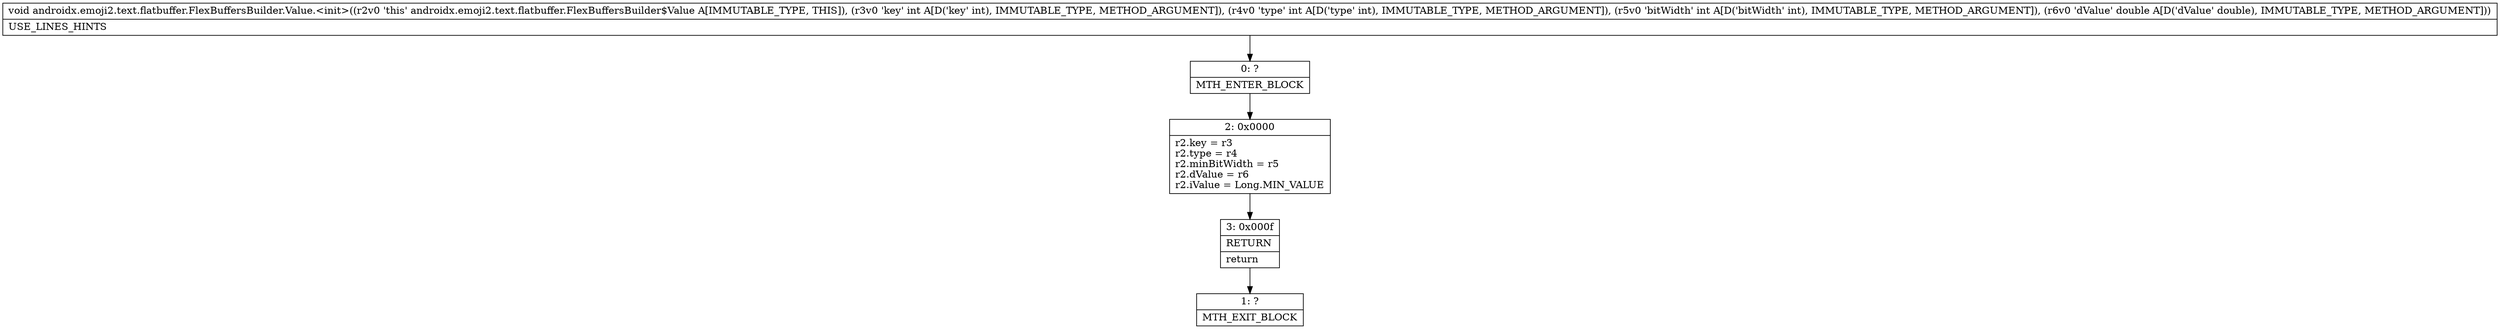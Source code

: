 digraph "CFG forandroidx.emoji2.text.flatbuffer.FlexBuffersBuilder.Value.\<init\>(IIID)V" {
Node_0 [shape=record,label="{0\:\ ?|MTH_ENTER_BLOCK\l}"];
Node_2 [shape=record,label="{2\:\ 0x0000|r2.key = r3\lr2.type = r4\lr2.minBitWidth = r5\lr2.dValue = r6\lr2.iValue = Long.MIN_VALUE\l}"];
Node_3 [shape=record,label="{3\:\ 0x000f|RETURN\l|return\l}"];
Node_1 [shape=record,label="{1\:\ ?|MTH_EXIT_BLOCK\l}"];
MethodNode[shape=record,label="{void androidx.emoji2.text.flatbuffer.FlexBuffersBuilder.Value.\<init\>((r2v0 'this' androidx.emoji2.text.flatbuffer.FlexBuffersBuilder$Value A[IMMUTABLE_TYPE, THIS]), (r3v0 'key' int A[D('key' int), IMMUTABLE_TYPE, METHOD_ARGUMENT]), (r4v0 'type' int A[D('type' int), IMMUTABLE_TYPE, METHOD_ARGUMENT]), (r5v0 'bitWidth' int A[D('bitWidth' int), IMMUTABLE_TYPE, METHOD_ARGUMENT]), (r6v0 'dValue' double A[D('dValue' double), IMMUTABLE_TYPE, METHOD_ARGUMENT]))  | USE_LINES_HINTS\l}"];
MethodNode -> Node_0;Node_0 -> Node_2;
Node_2 -> Node_3;
Node_3 -> Node_1;
}

